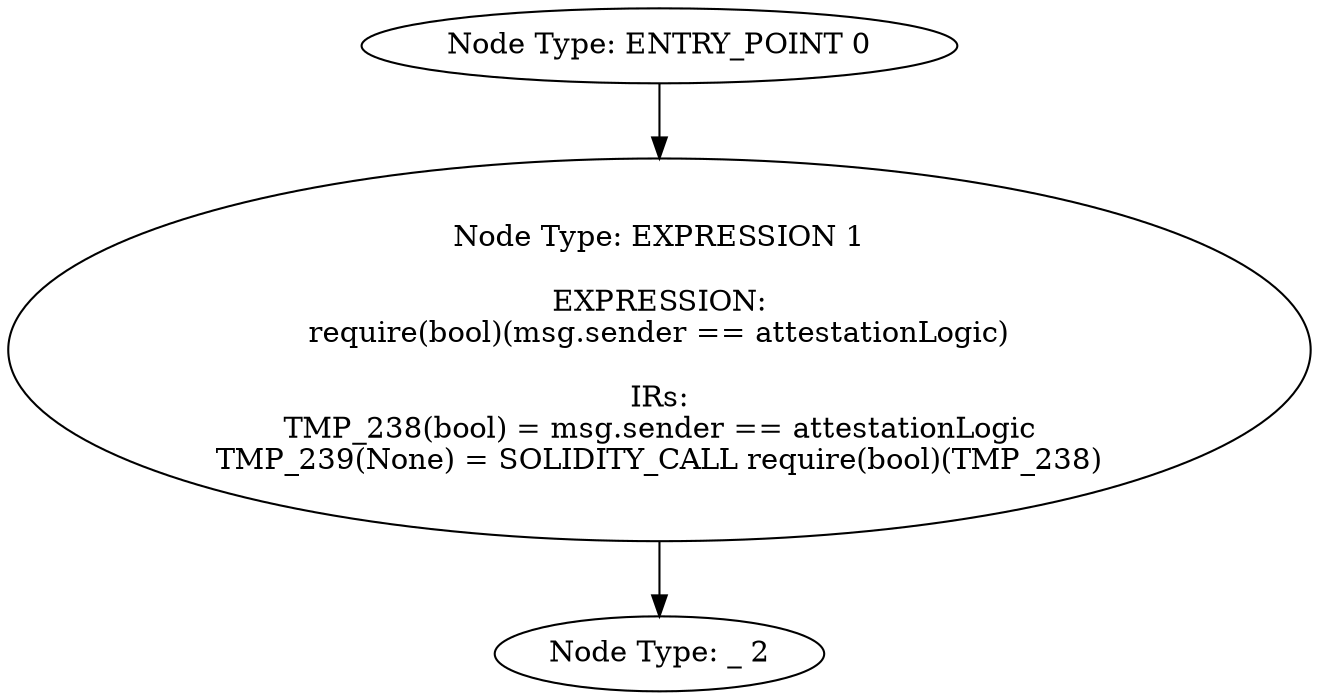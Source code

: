 digraph{
0[label="Node Type: ENTRY_POINT 0
"];
0->1;
1[label="Node Type: EXPRESSION 1

EXPRESSION:
require(bool)(msg.sender == attestationLogic)

IRs:
TMP_238(bool) = msg.sender == attestationLogic
TMP_239(None) = SOLIDITY_CALL require(bool)(TMP_238)"];
1->2;
2[label="Node Type: _ 2
"];
}
